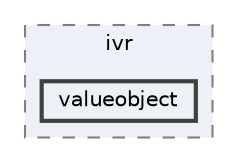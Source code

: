 digraph "repository/ivr/src/main/java/com/sterlite/cal/ivr/valueobject"
{
 // LATEX_PDF_SIZE
  bgcolor="transparent";
  edge [fontname=Helvetica,fontsize=10,labelfontname=Helvetica,labelfontsize=10];
  node [fontname=Helvetica,fontsize=10,shape=box,height=0.2,width=0.4];
  compound=true
  subgraph clusterdir_cd784ca7edd02497793eba1279cf268d {
    graph [ bgcolor="#edf0f7", pencolor="grey50", label="ivr", fontname=Helvetica,fontsize=10 style="filled,dashed", URL="dir_cd784ca7edd02497793eba1279cf268d.html",tooltip=""]
  dir_c09859b254835eb861c66a0e0bee6646 [label="valueobject", fillcolor="#edf0f7", color="grey25", style="filled,bold", URL="dir_c09859b254835eb861c66a0e0bee6646.html",tooltip=""];
  }
}
